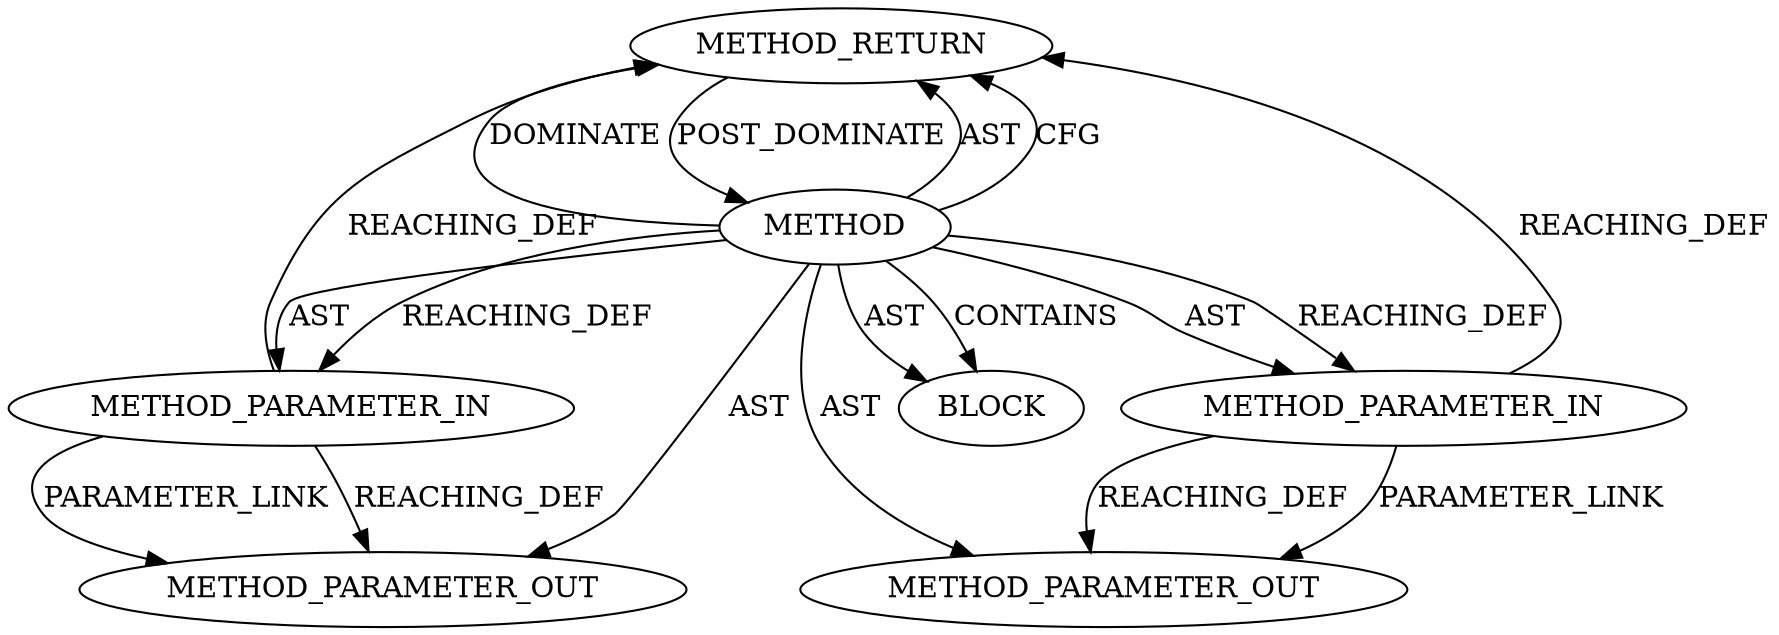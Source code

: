 digraph {
  19645 [label=METHOD_RETURN ORDER=2 CODE="RET" TYPE_FULL_NAME="ANY" EVALUATION_STRATEGY="BY_VALUE"]
  21867 [label=METHOD_PARAMETER_OUT ORDER=1 CODE="p1" IS_VARIADIC=false TYPE_FULL_NAME="ANY" EVALUATION_STRATEGY="BY_VALUE" INDEX=1 NAME="p1"]
  21868 [label=METHOD_PARAMETER_OUT ORDER=2 CODE="p2" IS_VARIADIC=false TYPE_FULL_NAME="ANY" EVALUATION_STRATEGY="BY_VALUE" INDEX=2 NAME="p2"]
  19641 [label=METHOD AST_PARENT_TYPE="NAMESPACE_BLOCK" AST_PARENT_FULL_NAME="<global>" ORDER=0 CODE="<empty>" FULL_NAME="sk_mem_charge" IS_EXTERNAL=true FILENAME="<empty>" SIGNATURE="" NAME="sk_mem_charge"]
  19644 [label=BLOCK ORDER=1 ARGUMENT_INDEX=1 CODE="<empty>" TYPE_FULL_NAME="ANY"]
  19643 [label=METHOD_PARAMETER_IN ORDER=2 CODE="p2" IS_VARIADIC=false TYPE_FULL_NAME="ANY" EVALUATION_STRATEGY="BY_VALUE" INDEX=2 NAME="p2"]
  19642 [label=METHOD_PARAMETER_IN ORDER=1 CODE="p1" IS_VARIADIC=false TYPE_FULL_NAME="ANY" EVALUATION_STRATEGY="BY_VALUE" INDEX=1 NAME="p1"]
  19641 -> 19642 [label=REACHING_DEF VARIABLE=""]
  19643 -> 19645 [label=REACHING_DEF VARIABLE="p2"]
  19641 -> 19644 [label=CONTAINS ]
  19641 -> 19645 [label=AST ]
  19645 -> 19641 [label=POST_DOMINATE ]
  19643 -> 21868 [label=REACHING_DEF VARIABLE="p2"]
  19643 -> 21868 [label=PARAMETER_LINK ]
  19641 -> 21868 [label=AST ]
  19641 -> 19645 [label=CFG ]
  19641 -> 19642 [label=AST ]
  19642 -> 21867 [label=PARAMETER_LINK ]
  19641 -> 19643 [label=REACHING_DEF VARIABLE=""]
  19642 -> 19645 [label=REACHING_DEF VARIABLE="p1"]
  19642 -> 21867 [label=REACHING_DEF VARIABLE="p1"]
  19641 -> 19645 [label=DOMINATE ]
  19641 -> 19643 [label=AST ]
  19641 -> 19644 [label=AST ]
  19641 -> 21867 [label=AST ]
}
